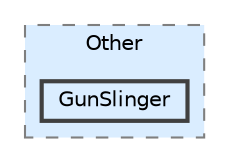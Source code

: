 digraph "Q:/IdleWave/Projet/Assets/Scripts/RogueGenesia/Survival/SoulLevel/Other/GunSlinger"
{
 // LATEX_PDF_SIZE
  bgcolor="transparent";
  edge [fontname=Helvetica,fontsize=10,labelfontname=Helvetica,labelfontsize=10];
  node [fontname=Helvetica,fontsize=10,shape=box,height=0.2,width=0.4];
  compound=true
  subgraph clusterdir_c5cf11cdeab510af18add0ae2fc1e729 {
    graph [ bgcolor="#daedff", pencolor="grey50", label="Other", fontname=Helvetica,fontsize=10 style="filled,dashed", URL="dir_c5cf11cdeab510af18add0ae2fc1e729.html",tooltip=""]
  dir_373da2b656fd3fe0c0cd7a71f2bd336a [label="GunSlinger", fillcolor="#daedff", color="grey25", style="filled,bold", URL="dir_373da2b656fd3fe0c0cd7a71f2bd336a.html",tooltip=""];
  }
}
